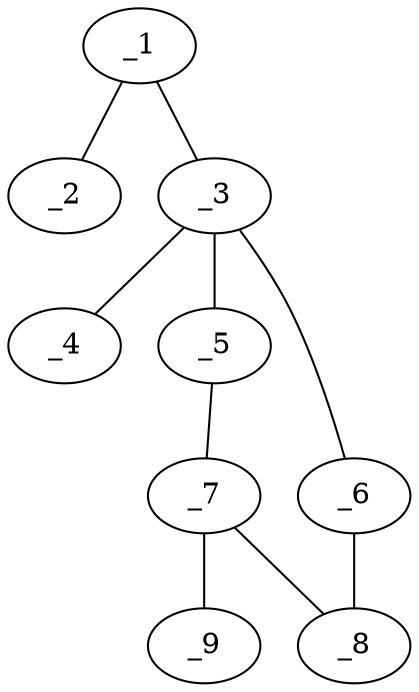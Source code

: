 graph molid74297 {
	_1	 [charge=0,
		chem=1,
		symbol="C  ",
		x="2.9945",
		y="1.5784"];
	_2	 [charge=0,
		chem=2,
		symbol="O  ",
		x=2,
		y="1.4739"];
	_1 -- _2	 [valence=1];
	_3	 [charge=0,
		chem=1,
		symbol="C  ",
		x="3.5823",
		y="0.7694"];
	_1 -- _3	 [valence=1];
	_4	 [charge=0,
		chem=1,
		symbol="C  ",
		x="4.1701",
		y="1.5784"];
	_3 -- _4	 [valence=1];
	_5	 [charge=0,
		chem=4,
		symbol="N  ",
		x="2.7733",
		y="0.1816"];
	_3 -- _5	 [valence=1];
	_6	 [charge=0,
		chem=1,
		symbol="C  ",
		x="4.3913",
		y="0.1816"];
	_3 -- _6	 [valence=1];
	_7	 [charge=0,
		chem=1,
		symbol="C  ",
		x="3.0823",
		y="-0.7694"];
	_5 -- _7	 [valence=2];
	_8	 [charge=0,
		chem=2,
		symbol="O  ",
		x="4.0823",
		y="-0.7694"];
	_6 -- _8	 [valence=1];
	_7 -- _8	 [valence=1];
	_9	 [charge=0,
		chem=1,
		symbol="C  ",
		x="2.4945",
		y="-1.5784"];
	_7 -- _9	 [valence=1];
}
